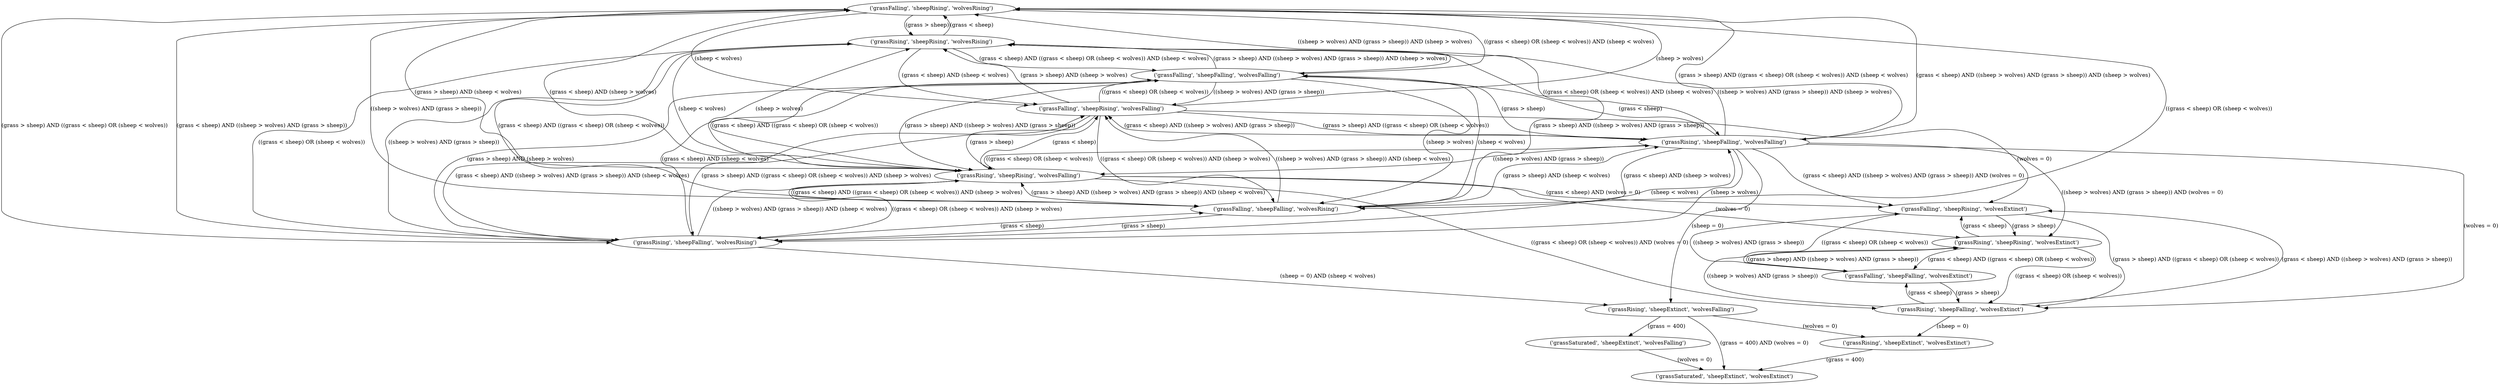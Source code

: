 strict digraph "" {
	"('grassFalling', 'sheepRising', 'wolvesRising')" -> "('grassRising', 'sheepRising', 'wolvesRising')"	[label="(grass > sheep)"];
	"('grassFalling', 'sheepRising', 'wolvesRising')" -> "('grassRising', 'sheepRising', 'wolvesFalling')"	[label="(grass > sheep) AND (sheep < wolves)"];
	"('grassFalling', 'sheepRising', 'wolvesRising')" -> "('grassFalling', 'sheepFalling', 'wolvesRising')"	[label="((grass < sheep) OR (sheep < wolves))"];
	"('grassFalling', 'sheepRising', 'wolvesRising')" -> "('grassRising', 'sheepFalling', 'wolvesRising')"	[label="(grass > sheep) AND ((grass < sheep) OR (sheep < wolves))"];
	"('grassFalling', 'sheepRising', 'wolvesRising')" -> "('grassRising', 'sheepFalling', 'wolvesFalling')"	[label="(grass > sheep) AND ((grass < sheep) OR (sheep < wolves)) AND (sheep < wolves)"];
	"('grassFalling', 'sheepRising', 'wolvesRising')" -> "('grassFalling', 'sheepRising', 'wolvesFalling')"	[label="(sheep < wolves)"];
	"('grassFalling', 'sheepRising', 'wolvesRising')" -> "('grassFalling', 'sheepFalling', 'wolvesFalling')"	[label="((grass < sheep) OR (sheep < wolves)) AND (sheep < wolves)"];
	"('grassRising', 'sheepRising', 'wolvesRising')" -> "('grassFalling', 'sheepRising', 'wolvesRising')"	[label="(grass < sheep)"];
	"('grassRising', 'sheepRising', 'wolvesRising')" -> "('grassRising', 'sheepRising', 'wolvesFalling')"	[label="(sheep < wolves)"];
	"('grassRising', 'sheepRising', 'wolvesRising')" -> "('grassFalling', 'sheepFalling', 'wolvesRising')"	[label="(grass < sheep) AND ((grass < sheep) OR (sheep < wolves))"];
	"('grassRising', 'sheepRising', 'wolvesRising')" -> "('grassRising', 'sheepFalling', 'wolvesRising')"	[label="((grass < sheep) OR (sheep < wolves))"];
	"('grassRising', 'sheepRising', 'wolvesRising')" -> "('grassRising', 'sheepFalling', 'wolvesFalling')"	[label="((grass < sheep) OR (sheep < wolves)) AND (sheep < wolves)"];
	"('grassRising', 'sheepRising', 'wolvesRising')" -> "('grassFalling', 'sheepRising', 'wolvesFalling')"	[label="(grass < sheep) AND (sheep < wolves)"];
	"('grassRising', 'sheepRising', 'wolvesRising')" -> "('grassFalling', 'sheepFalling', 'wolvesFalling')"	[label="(grass < sheep) AND ((grass < sheep) OR (sheep < wolves)) AND (sheep < wolves)"];
	"('grassRising', 'sheepRising', 'wolvesFalling')" -> "('grassFalling', 'sheepRising', 'wolvesRising')"	[label="(grass < sheep) AND (sheep > wolves)"];
	"('grassRising', 'sheepRising', 'wolvesFalling')" -> "('grassRising', 'sheepRising', 'wolvesRising')"	[label="(sheep > wolves)"];
	"('grassRising', 'sheepRising', 'wolvesFalling')" -> "('grassFalling', 'sheepRising', 'wolvesExtinct')"	[label="(grass < sheep) AND (wolves = 0)"];
	"('grassRising', 'sheepRising', 'wolvesFalling')" -> "('grassRising', 'sheepRising', 'wolvesExtinct')"	[label="(wolves = 0)"];
	"('grassRising', 'sheepRising', 'wolvesFalling')" -> "('grassRising', 'sheepFalling', 'wolvesExtinct')"	[label="((grass < sheep) OR (sheep < wolves)) AND (wolves = 0)"];
	"('grassRising', 'sheepRising', 'wolvesFalling')" -> "('grassFalling', 'sheepFalling', 'wolvesRising')"	[label="(grass < sheep) AND ((grass < sheep) OR (sheep < wolves)) AND (sheep > wolves)"];
	"('grassRising', 'sheepRising', 'wolvesFalling')" -> "('grassRising', 'sheepFalling', 'wolvesRising')"	[label="((grass < sheep) OR (sheep < wolves)) AND (sheep > wolves)"];
	"('grassRising', 'sheepRising', 'wolvesFalling')" -> "('grassRising', 'sheepFalling', 'wolvesFalling')"	[label="((grass < sheep) OR (sheep < wolves))"];
	"('grassRising', 'sheepRising', 'wolvesFalling')" -> "('grassFalling', 'sheepRising', 'wolvesFalling')"	[label="(grass < sheep)"];
	"('grassRising', 'sheepRising', 'wolvesFalling')" -> "('grassFalling', 'sheepFalling', 'wolvesFalling')"	[label="(grass < sheep) AND ((grass < sheep) OR (sheep < wolves))"];
	"('grassFalling', 'sheepRising', 'wolvesExtinct')" -> "('grassRising', 'sheepRising', 'wolvesExtinct')"	[label="(grass > sheep)"];
	"('grassFalling', 'sheepRising', 'wolvesExtinct')" -> "('grassRising', 'sheepFalling', 'wolvesExtinct')"	[label="(grass > sheep) AND ((grass < sheep) OR (sheep < wolves))"];
	"('grassFalling', 'sheepRising', 'wolvesExtinct')" -> "('grassFalling', 'sheepFalling', 'wolvesExtinct')"	[label="((grass < sheep) OR (sheep < wolves))"];
	"('grassRising', 'sheepRising', 'wolvesExtinct')" -> "('grassFalling', 'sheepRising', 'wolvesExtinct')"	[label="(grass < sheep)"];
	"('grassRising', 'sheepRising', 'wolvesExtinct')" -> "('grassRising', 'sheepFalling', 'wolvesExtinct')"	[label="((grass < sheep) OR (sheep < wolves))"];
	"('grassRising', 'sheepRising', 'wolvesExtinct')" -> "('grassFalling', 'sheepFalling', 'wolvesExtinct')"	[label="(grass < sheep) AND ((grass < sheep) OR (sheep < wolves))"];
	"('grassRising', 'sheepFalling', 'wolvesExtinct')" -> "('grassFalling', 'sheepRising', 'wolvesExtinct')"	[label="(grass < sheep) AND ((sheep > wolves) AND (grass > sheep))"];
	"('grassRising', 'sheepFalling', 'wolvesExtinct')" -> "('grassRising', 'sheepRising', 'wolvesExtinct')"	[label="((sheep > wolves) AND (grass > sheep))"];
	"('grassRising', 'sheepFalling', 'wolvesExtinct')" -> "('grassFalling', 'sheepFalling', 'wolvesExtinct')"	[label="(grass < sheep)"];
	"('grassRising', 'sheepFalling', 'wolvesExtinct')" -> "('grassRising', 'sheepExtinct', 'wolvesExtinct')"	[label="(sheep = 0)"];
	"('grassFalling', 'sheepFalling', 'wolvesExtinct')" -> "('grassFalling', 'sheepRising', 'wolvesExtinct')"	[label="((sheep > wolves) AND (grass > sheep))"];
	"('grassFalling', 'sheepFalling', 'wolvesExtinct')" -> "('grassRising', 'sheepRising', 'wolvesExtinct')"	[label="(grass > sheep) AND ((sheep > wolves) AND (grass > sheep))"];
	"('grassFalling', 'sheepFalling', 'wolvesExtinct')" -> "('grassRising', 'sheepFalling', 'wolvesExtinct')"	[label="(grass > sheep)"];
	"('grassFalling', 'sheepFalling', 'wolvesRising')" -> "('grassFalling', 'sheepRising', 'wolvesRising')"	[label="((sheep > wolves) AND (grass > sheep))"];
	"('grassFalling', 'sheepFalling', 'wolvesRising')" -> "('grassRising', 'sheepRising', 'wolvesRising')"	[label="(grass > sheep) AND ((sheep > wolves) AND (grass > sheep))"];
	"('grassFalling', 'sheepFalling', 'wolvesRising')" -> "('grassRising', 'sheepRising', 'wolvesFalling')"	[label="(grass > sheep) AND ((sheep > wolves) AND (grass > sheep)) AND (sheep < wolves)"];
	"('grassFalling', 'sheepFalling', 'wolvesRising')" -> "('grassRising', 'sheepFalling', 'wolvesRising')"	[label="(grass > sheep)"];
	"('grassFalling', 'sheepFalling', 'wolvesRising')" -> "('grassRising', 'sheepFalling', 'wolvesFalling')"	[label="(grass > sheep) AND (sheep < wolves)"];
	"('grassFalling', 'sheepFalling', 'wolvesRising')" -> "('grassFalling', 'sheepRising', 'wolvesFalling')"	[label="((sheep > wolves) AND (grass > sheep)) AND (sheep < wolves)"];
	"('grassFalling', 'sheepFalling', 'wolvesRising')" -> "('grassFalling', 'sheepFalling', 'wolvesFalling')"	[label="(sheep < wolves)"];
	"('grassRising', 'sheepFalling', 'wolvesRising')" -> "('grassFalling', 'sheepRising', 'wolvesRising')"	[label="(grass < sheep) AND ((sheep > wolves) AND (grass > sheep))"];
	"('grassRising', 'sheepFalling', 'wolvesRising')" -> "('grassRising', 'sheepRising', 'wolvesRising')"	[label="((sheep > wolves) AND (grass > sheep))"];
	"('grassRising', 'sheepFalling', 'wolvesRising')" -> "('grassRising', 'sheepRising', 'wolvesFalling')"	[label="((sheep > wolves) AND (grass > sheep)) AND (sheep < wolves)"];
	"('grassRising', 'sheepFalling', 'wolvesRising')" -> "('grassFalling', 'sheepFalling', 'wolvesRising')"	[label="(grass < sheep)"];
	"('grassRising', 'sheepFalling', 'wolvesRising')" -> "('grassRising', 'sheepExtinct', 'wolvesFalling')"	[label="(sheep = 0) AND (sheep < wolves)"];
	"('grassRising', 'sheepFalling', 'wolvesRising')" -> "('grassRising', 'sheepFalling', 'wolvesFalling')"	[label="(sheep < wolves)"];
	"('grassRising', 'sheepFalling', 'wolvesRising')" -> "('grassFalling', 'sheepRising', 'wolvesFalling')"	[label="(grass < sheep) AND ((sheep > wolves) AND (grass > sheep)) AND (sheep < wolves)"];
	"('grassRising', 'sheepFalling', 'wolvesRising')" -> "('grassFalling', 'sheepFalling', 'wolvesFalling')"	[label="(grass < sheep) AND (sheep < wolves)"];
	"('grassRising', 'sheepExtinct', 'wolvesFalling')" -> "('grassSaturated', 'sheepExtinct', 'wolvesFalling')"	[label="(grass = 400)"];
	"('grassRising', 'sheepExtinct', 'wolvesFalling')" -> "('grassSaturated', 'sheepExtinct', 'wolvesExtinct')"	[label="(grass = 400) AND (wolves = 0)"];
	"('grassRising', 'sheepExtinct', 'wolvesFalling')" -> "('grassRising', 'sheepExtinct', 'wolvesExtinct')"	[label="(wolves = 0)"];
	"('grassSaturated', 'sheepExtinct', 'wolvesFalling')" -> "('grassSaturated', 'sheepExtinct', 'wolvesExtinct')"	[label="(wolves = 0)"];
	"('grassRising', 'sheepFalling', 'wolvesFalling')" -> "('grassFalling', 'sheepRising', 'wolvesRising')"	[label="(grass < sheep) AND ((sheep > wolves) AND (grass > sheep)) AND (sheep > wolves)"];
	"('grassRising', 'sheepFalling', 'wolvesFalling')" -> "('grassRising', 'sheepRising', 'wolvesRising')"	[label="((sheep > wolves) AND (grass > sheep)) AND (sheep > wolves)"];
	"('grassRising', 'sheepFalling', 'wolvesFalling')" -> "('grassRising', 'sheepRising', 'wolvesFalling')"	[label="((sheep > wolves) AND (grass > sheep))"];
	"('grassRising', 'sheepFalling', 'wolvesFalling')" -> "('grassFalling', 'sheepRising', 'wolvesExtinct')"	[label="(grass < sheep) AND ((sheep > wolves) AND (grass > sheep)) AND (wolves = 0)"];
	"('grassRising', 'sheepFalling', 'wolvesFalling')" -> "('grassRising', 'sheepRising', 'wolvesExtinct')"	[label="((sheep > wolves) AND (grass > sheep)) AND (wolves = 0)"];
	"('grassRising', 'sheepFalling', 'wolvesFalling')" -> "('grassRising', 'sheepFalling', 'wolvesExtinct')"	[label="(wolves = 0)"];
	"('grassRising', 'sheepFalling', 'wolvesFalling')" -> "('grassFalling', 'sheepFalling', 'wolvesRising')"	[label="(grass < sheep) AND (sheep > wolves)"];
	"('grassRising', 'sheepFalling', 'wolvesFalling')" -> "('grassRising', 'sheepFalling', 'wolvesRising')"	[label="(sheep > wolves)"];
	"('grassRising', 'sheepFalling', 'wolvesFalling')" -> "('grassRising', 'sheepExtinct', 'wolvesFalling')"	[label="(sheep = 0)"];
	"('grassRising', 'sheepFalling', 'wolvesFalling')" -> "('grassFalling', 'sheepRising', 'wolvesFalling')"	[label="(grass < sheep) AND ((sheep > wolves) AND (grass > sheep))"];
	"('grassRising', 'sheepFalling', 'wolvesFalling')" -> "('grassFalling', 'sheepFalling', 'wolvesFalling')"	[label="(grass < sheep)"];
	"('grassRising', 'sheepExtinct', 'wolvesExtinct')" -> "('grassSaturated', 'sheepExtinct', 'wolvesExtinct')"	[label="(grass = 400)"];
	"('grassFalling', 'sheepRising', 'wolvesFalling')" -> "('grassFalling', 'sheepRising', 'wolvesRising')"	[label="(sheep > wolves)"];
	"('grassFalling', 'sheepRising', 'wolvesFalling')" -> "('grassRising', 'sheepRising', 'wolvesRising')"	[label="(grass > sheep) AND (sheep > wolves)"];
	"('grassFalling', 'sheepRising', 'wolvesFalling')" -> "('grassRising', 'sheepRising', 'wolvesFalling')"	[label="(grass > sheep)"];
	"('grassFalling', 'sheepRising', 'wolvesFalling')" -> "('grassFalling', 'sheepRising', 'wolvesExtinct')"	[label="(wolves = 0)"];
	"('grassFalling', 'sheepRising', 'wolvesFalling')" -> "('grassFalling', 'sheepFalling', 'wolvesRising')"	[label="((grass < sheep) OR (sheep < wolves)) AND (sheep > wolves)"];
	"('grassFalling', 'sheepRising', 'wolvesFalling')" -> "('grassRising', 'sheepFalling', 'wolvesRising')"	[label="(grass > sheep) AND ((grass < sheep) OR (sheep < wolves)) AND (sheep > wolves)"];
	"('grassFalling', 'sheepRising', 'wolvesFalling')" -> "('grassRising', 'sheepFalling', 'wolvesFalling')"	[label="(grass > sheep) AND ((grass < sheep) OR (sheep < wolves))"];
	"('grassFalling', 'sheepRising', 'wolvesFalling')" -> "('grassFalling', 'sheepFalling', 'wolvesFalling')"	[label="((grass < sheep) OR (sheep < wolves))"];
	"('grassFalling', 'sheepFalling', 'wolvesFalling')" -> "('grassFalling', 'sheepRising', 'wolvesRising')"	[label="((sheep > wolves) AND (grass > sheep)) AND (sheep > wolves)"];
	"('grassFalling', 'sheepFalling', 'wolvesFalling')" -> "('grassRising', 'sheepRising', 'wolvesRising')"	[label="(grass > sheep) AND ((sheep > wolves) AND (grass > sheep)) AND (sheep > wolves)"];
	"('grassFalling', 'sheepFalling', 'wolvesFalling')" -> "('grassRising', 'sheepRising', 'wolvesFalling')"	[label="(grass > sheep) AND ((sheep > wolves) AND (grass > sheep))"];
	"('grassFalling', 'sheepFalling', 'wolvesFalling')" -> "('grassFalling', 'sheepFalling', 'wolvesRising')"	[label="(sheep > wolves)"];
	"('grassFalling', 'sheepFalling', 'wolvesFalling')" -> "('grassRising', 'sheepFalling', 'wolvesRising')"	[label="(grass > sheep) AND (sheep > wolves)"];
	"('grassFalling', 'sheepFalling', 'wolvesFalling')" -> "('grassRising', 'sheepFalling', 'wolvesFalling')"	[label="(grass > sheep)"];
	"('grassFalling', 'sheepFalling', 'wolvesFalling')" -> "('grassFalling', 'sheepRising', 'wolvesFalling')"	[label="((sheep > wolves) AND (grass > sheep))"];
}

